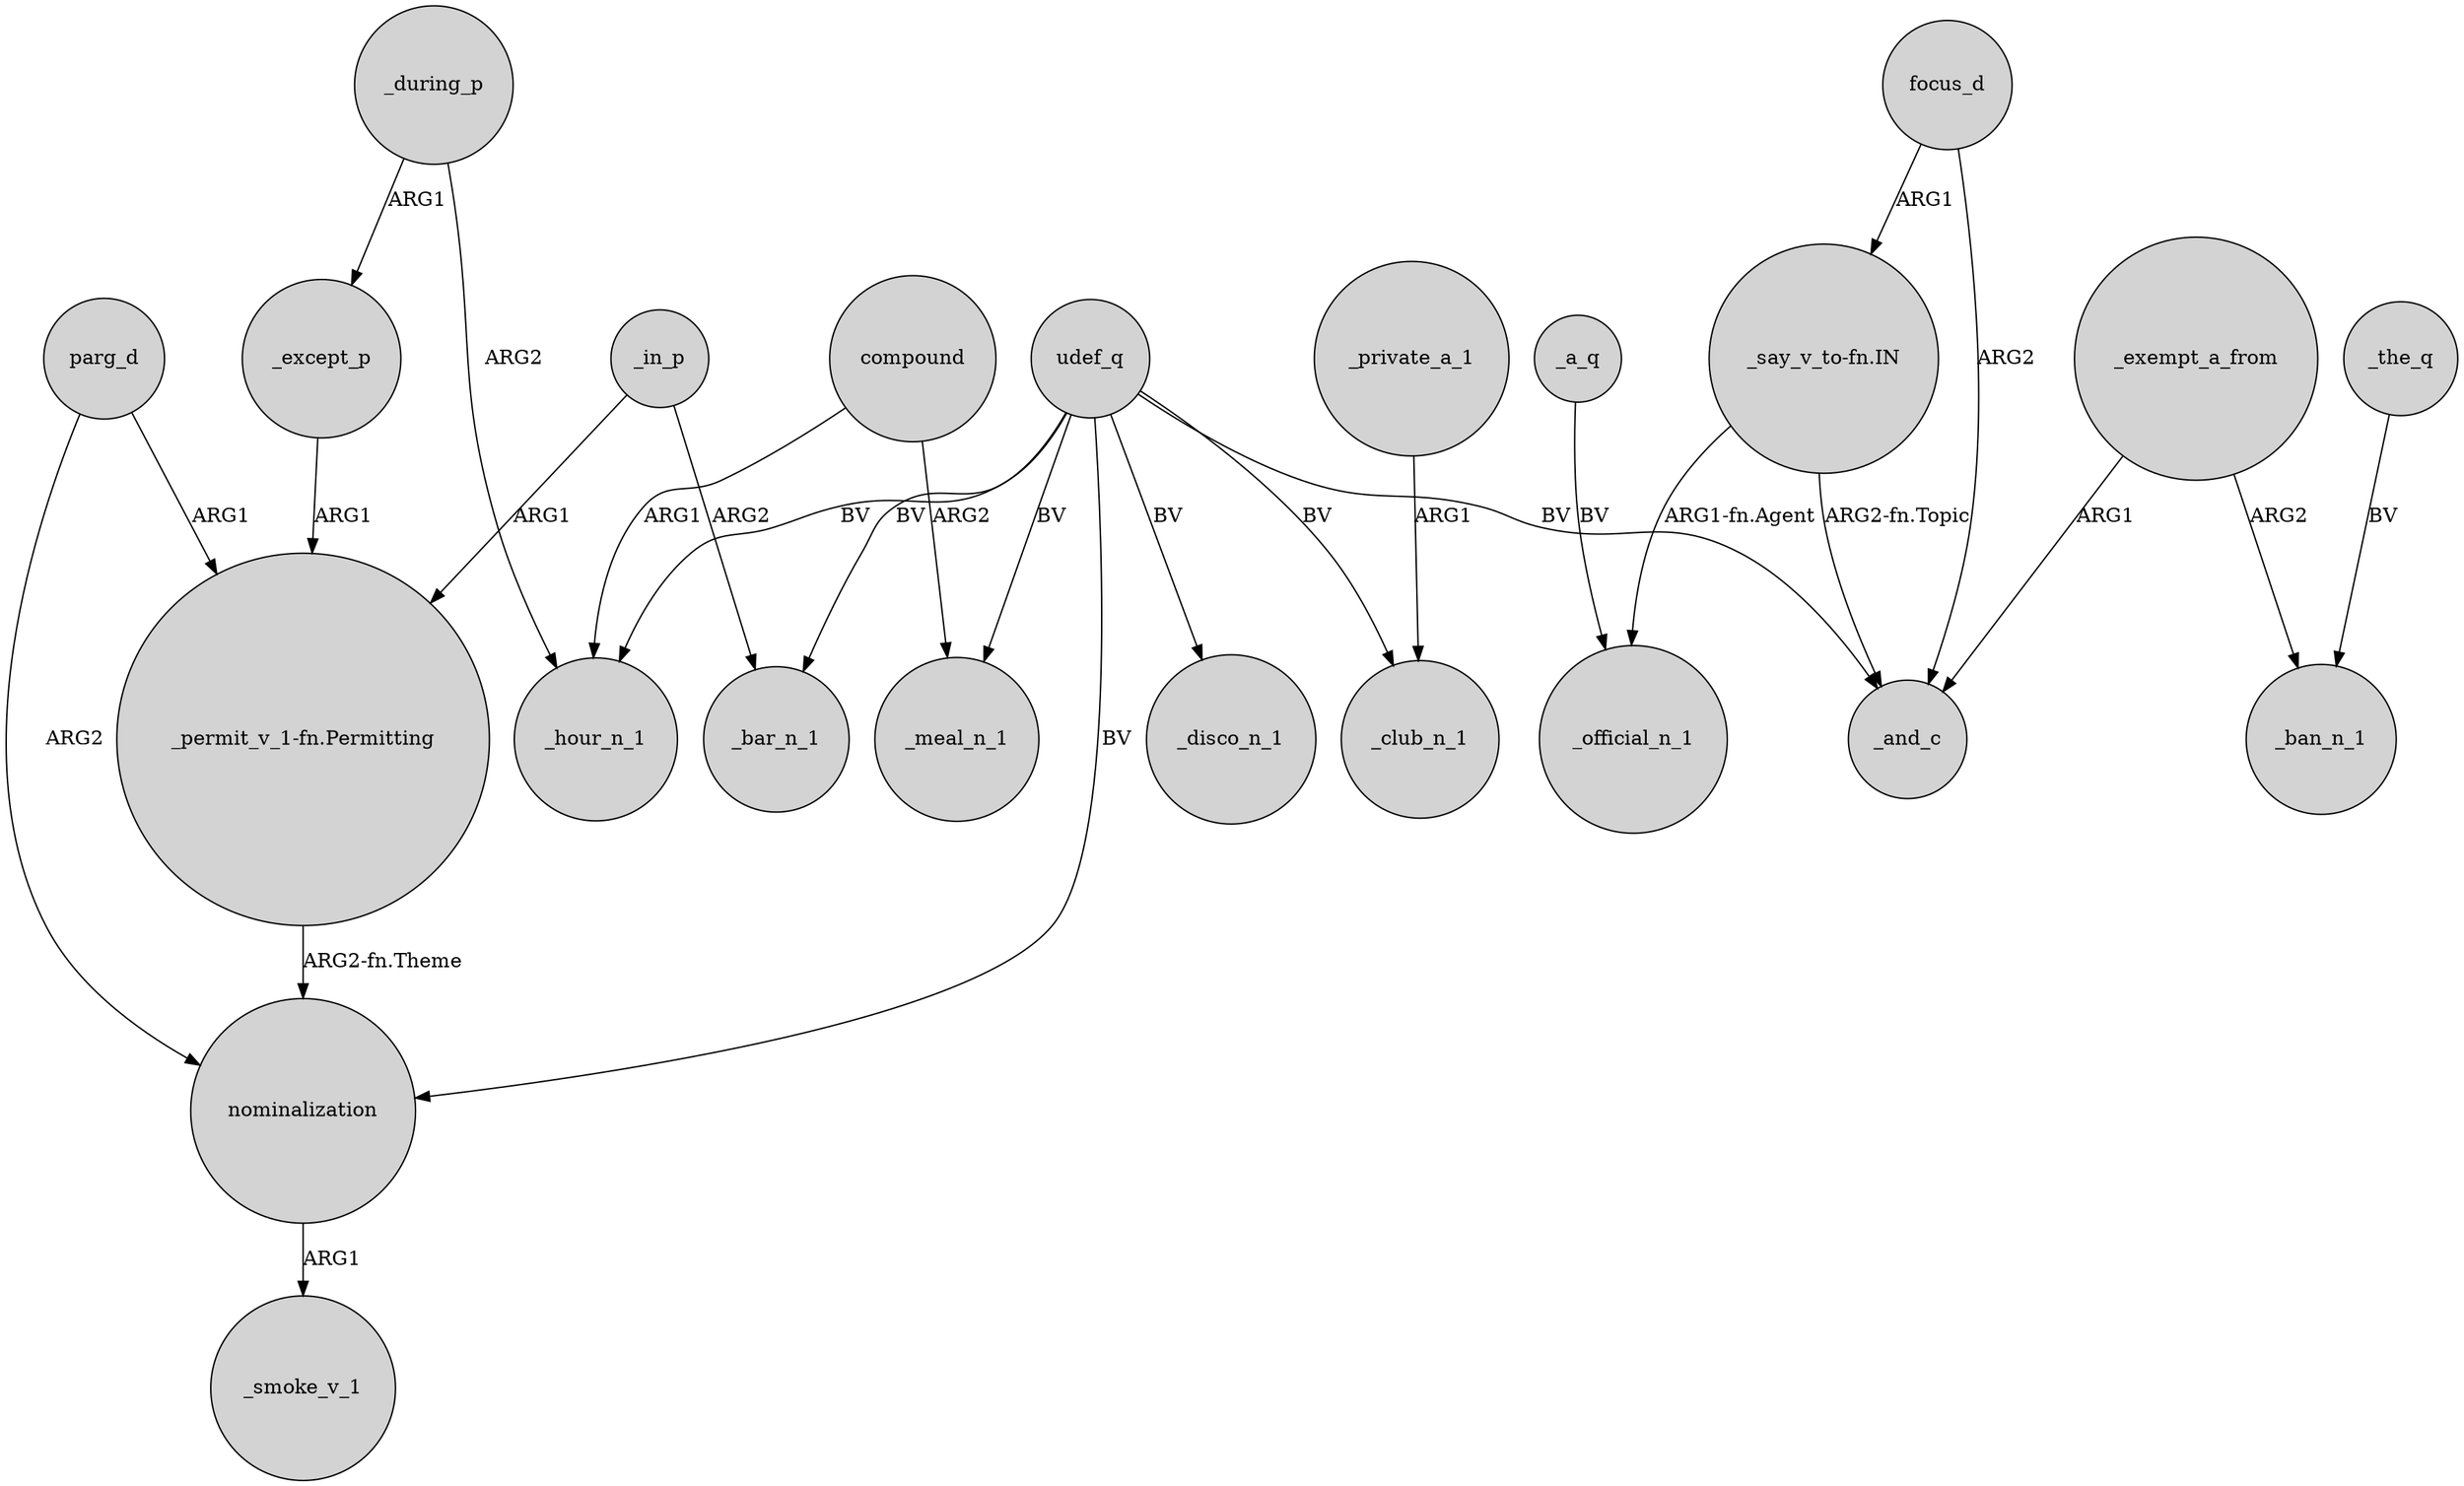 digraph {
	node [shape=circle style=filled]
	compound -> _hour_n_1 [label=ARG1]
	parg_d -> "_permit_v_1-fn.Permitting" [label=ARG1]
	_during_p -> _hour_n_1 [label=ARG2]
	"_say_v_to-fn.IN" -> _official_n_1 [label="ARG1-fn.Agent"]
	udef_q -> _hour_n_1 [label=BV]
	_during_p -> _except_p [label=ARG1]
	udef_q -> _bar_n_1 [label=BV]
	nominalization -> _smoke_v_1 [label=ARG1]
	"_permit_v_1-fn.Permitting" -> nominalization [label="ARG2-fn.Theme"]
	_in_p -> "_permit_v_1-fn.Permitting" [label=ARG1]
	focus_d -> _and_c [label=ARG2]
	focus_d -> "_say_v_to-fn.IN" [label=ARG1]
	compound -> _meal_n_1 [label=ARG2]
	_exempt_a_from -> _and_c [label=ARG1]
	udef_q -> _meal_n_1 [label=BV]
	udef_q -> _club_n_1 [label=BV]
	_a_q -> _official_n_1 [label=BV]
	_the_q -> _ban_n_1 [label=BV]
	_exempt_a_from -> _ban_n_1 [label=ARG2]
	parg_d -> nominalization [label=ARG2]
	"_say_v_to-fn.IN" -> _and_c [label="ARG2-fn.Topic"]
	udef_q -> nominalization [label=BV]
	_private_a_1 -> _club_n_1 [label=ARG1]
	_except_p -> "_permit_v_1-fn.Permitting" [label=ARG1]
	udef_q -> _and_c [label=BV]
	udef_q -> _disco_n_1 [label=BV]
	_in_p -> _bar_n_1 [label=ARG2]
}
